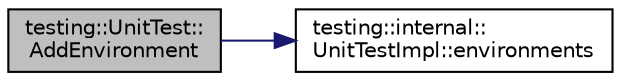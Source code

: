 digraph "testing::UnitTest::AddEnvironment"
{
 // LATEX_PDF_SIZE
  bgcolor="transparent";
  edge [fontname="Helvetica",fontsize="10",labelfontname="Helvetica",labelfontsize="10"];
  node [fontname="Helvetica",fontsize="10",shape=record];
  rankdir="LR";
  Node1 [label="testing::UnitTest::\lAddEnvironment",height=0.2,width=0.4,color="black", fillcolor="grey75", style="filled", fontcolor="black",tooltip=" "];
  Node1 -> Node2 [color="midnightblue",fontsize="10",style="solid",fontname="Helvetica"];
  Node2 [label="testing::internal::\lUnitTestImpl::environments",height=0.2,width=0.4,color="black",URL="$classtesting_1_1internal_1_1UnitTestImpl.html#aa1489e6a2378d64d68bc01963ea5db4a",tooltip=" "];
}
